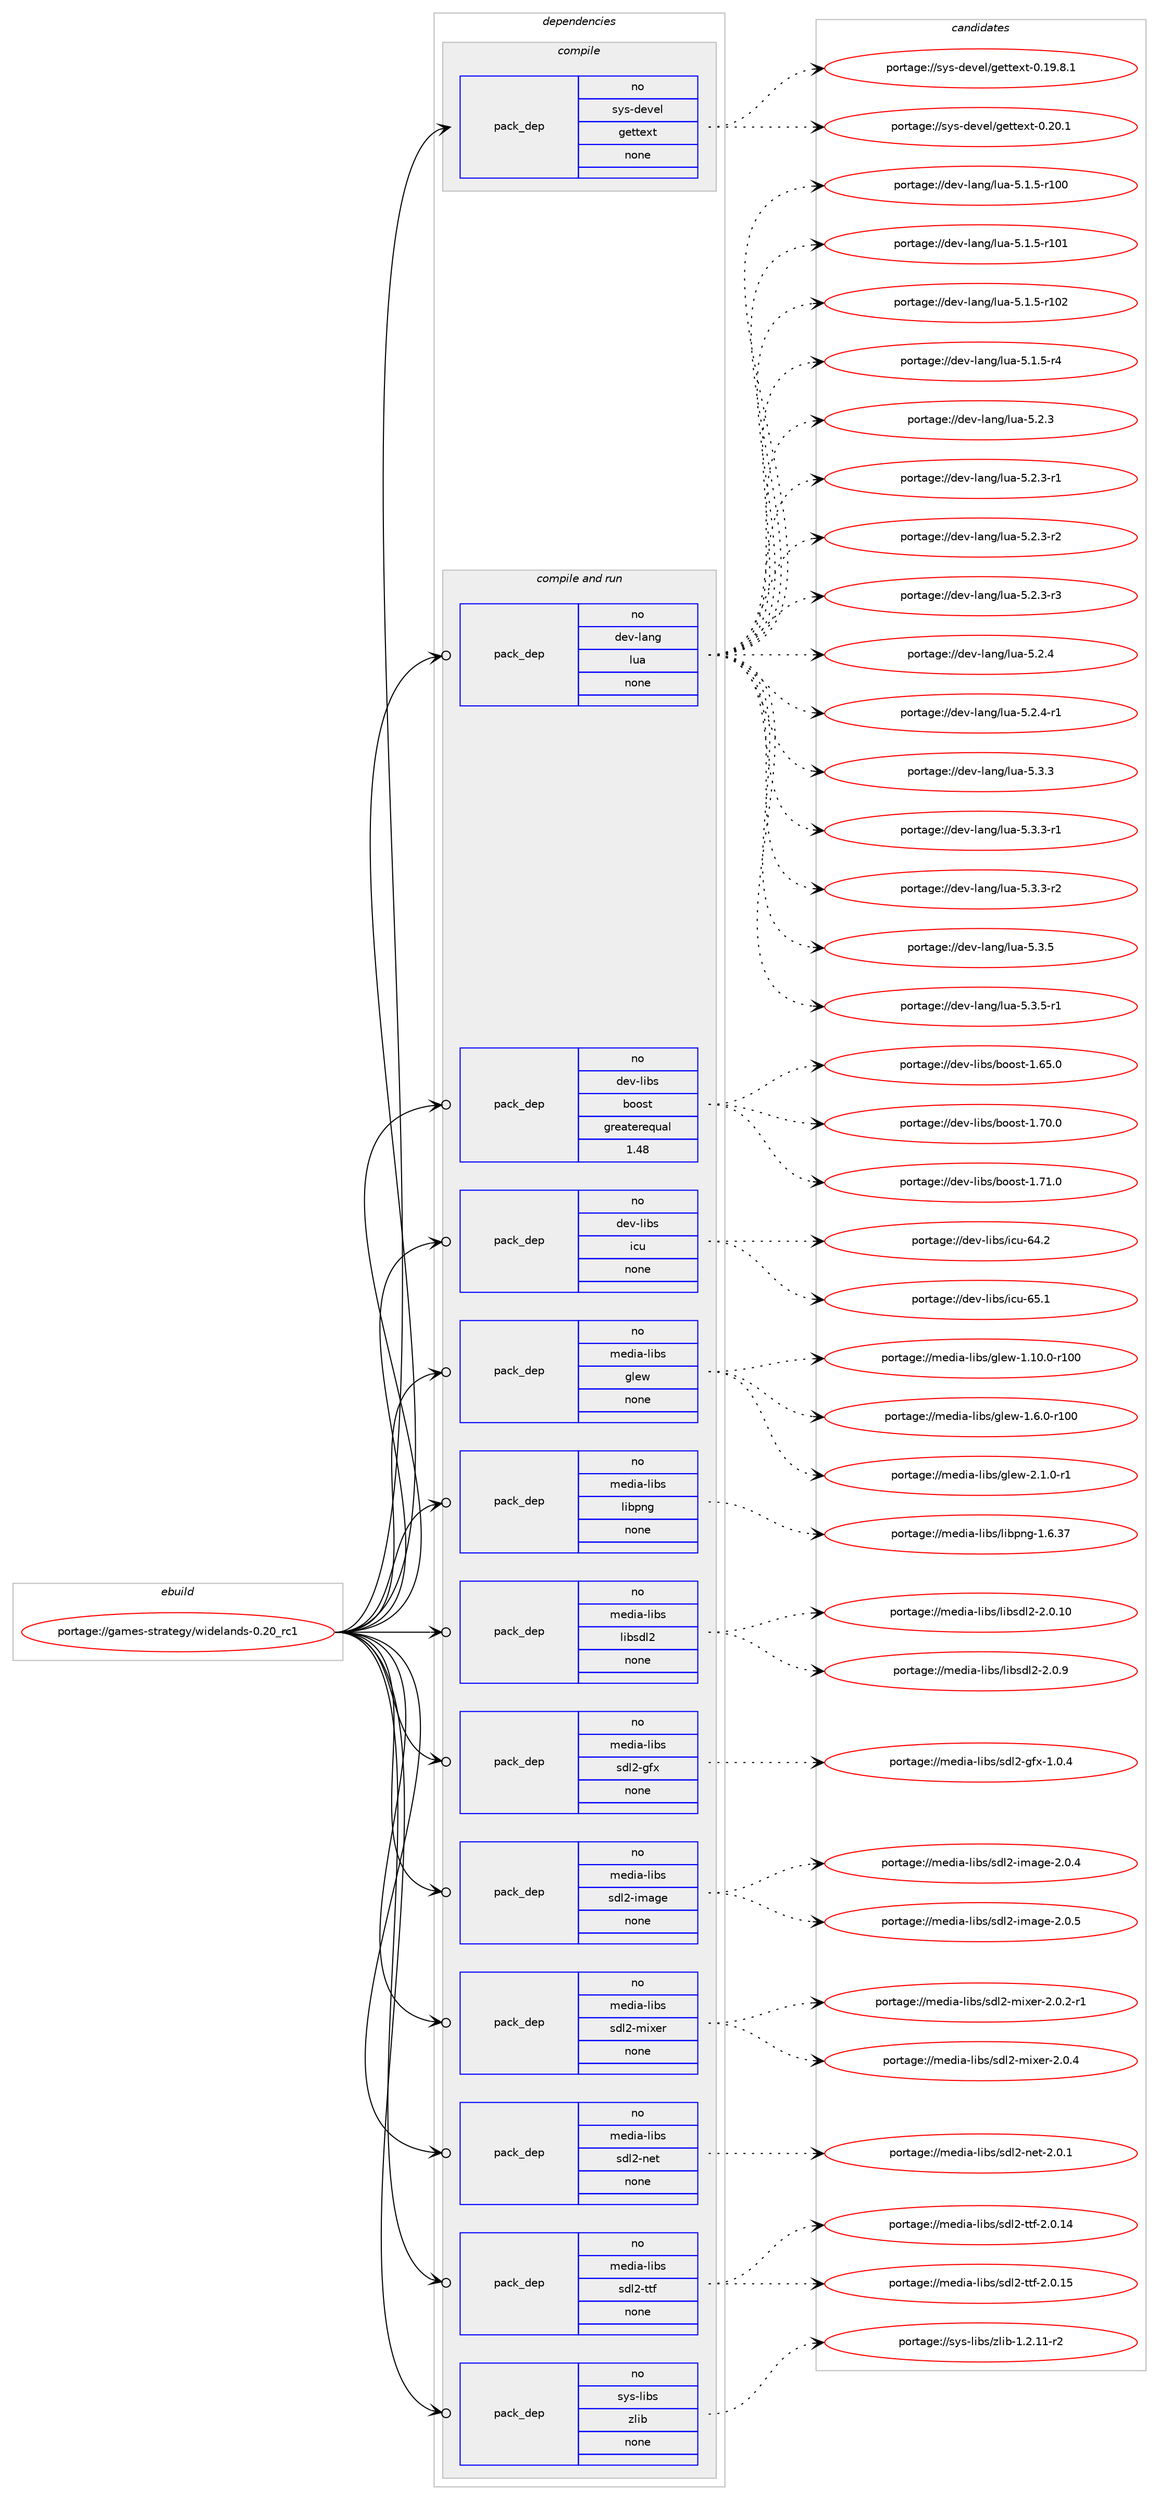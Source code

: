 digraph prolog {

# *************
# Graph options
# *************

newrank=true;
concentrate=true;
compound=true;
graph [rankdir=LR,fontname=Helvetica,fontsize=10,ranksep=1.5];#, ranksep=2.5, nodesep=0.2];
edge  [arrowhead=vee];
node  [fontname=Helvetica,fontsize=10];

# **********
# The ebuild
# **********

subgraph cluster_leftcol {
color=gray;
rank=same;
label=<<i>ebuild</i>>;
id [label="portage://games-strategy/widelands-0.20_rc1", color=red, width=4, href="../games-strategy/widelands-0.20_rc1.svg"];
}

# ****************
# The dependencies
# ****************

subgraph cluster_midcol {
color=gray;
label=<<i>dependencies</i>>;
subgraph cluster_compile {
fillcolor="#eeeeee";
style=filled;
label=<<i>compile</i>>;
subgraph pack199482 {
dependency277392 [label=<<TABLE BORDER="0" CELLBORDER="1" CELLSPACING="0" CELLPADDING="4" WIDTH="220"><TR><TD ROWSPAN="6" CELLPADDING="30">pack_dep</TD></TR><TR><TD WIDTH="110">no</TD></TR><TR><TD>sys-devel</TD></TR><TR><TD>gettext</TD></TR><TR><TD>none</TD></TR><TR><TD></TD></TR></TABLE>>, shape=none, color=blue];
}
id:e -> dependency277392:w [weight=20,style="solid",arrowhead="vee"];
}
subgraph cluster_compileandrun {
fillcolor="#eeeeee";
style=filled;
label=<<i>compile and run</i>>;
subgraph pack199483 {
dependency277393 [label=<<TABLE BORDER="0" CELLBORDER="1" CELLSPACING="0" CELLPADDING="4" WIDTH="220"><TR><TD ROWSPAN="6" CELLPADDING="30">pack_dep</TD></TR><TR><TD WIDTH="110">no</TD></TR><TR><TD>dev-lang</TD></TR><TR><TD>lua</TD></TR><TR><TD>none</TD></TR><TR><TD></TD></TR></TABLE>>, shape=none, color=blue];
}
id:e -> dependency277393:w [weight=20,style="solid",arrowhead="odotvee"];
subgraph pack199484 {
dependency277394 [label=<<TABLE BORDER="0" CELLBORDER="1" CELLSPACING="0" CELLPADDING="4" WIDTH="220"><TR><TD ROWSPAN="6" CELLPADDING="30">pack_dep</TD></TR><TR><TD WIDTH="110">no</TD></TR><TR><TD>dev-libs</TD></TR><TR><TD>boost</TD></TR><TR><TD>greaterequal</TD></TR><TR><TD>1.48</TD></TR></TABLE>>, shape=none, color=blue];
}
id:e -> dependency277394:w [weight=20,style="solid",arrowhead="odotvee"];
subgraph pack199485 {
dependency277395 [label=<<TABLE BORDER="0" CELLBORDER="1" CELLSPACING="0" CELLPADDING="4" WIDTH="220"><TR><TD ROWSPAN="6" CELLPADDING="30">pack_dep</TD></TR><TR><TD WIDTH="110">no</TD></TR><TR><TD>dev-libs</TD></TR><TR><TD>icu</TD></TR><TR><TD>none</TD></TR><TR><TD></TD></TR></TABLE>>, shape=none, color=blue];
}
id:e -> dependency277395:w [weight=20,style="solid",arrowhead="odotvee"];
subgraph pack199486 {
dependency277396 [label=<<TABLE BORDER="0" CELLBORDER="1" CELLSPACING="0" CELLPADDING="4" WIDTH="220"><TR><TD ROWSPAN="6" CELLPADDING="30">pack_dep</TD></TR><TR><TD WIDTH="110">no</TD></TR><TR><TD>media-libs</TD></TR><TR><TD>glew</TD></TR><TR><TD>none</TD></TR><TR><TD></TD></TR></TABLE>>, shape=none, color=blue];
}
id:e -> dependency277396:w [weight=20,style="solid",arrowhead="odotvee"];
subgraph pack199487 {
dependency277397 [label=<<TABLE BORDER="0" CELLBORDER="1" CELLSPACING="0" CELLPADDING="4" WIDTH="220"><TR><TD ROWSPAN="6" CELLPADDING="30">pack_dep</TD></TR><TR><TD WIDTH="110">no</TD></TR><TR><TD>media-libs</TD></TR><TR><TD>libpng</TD></TR><TR><TD>none</TD></TR><TR><TD></TD></TR></TABLE>>, shape=none, color=blue];
}
id:e -> dependency277397:w [weight=20,style="solid",arrowhead="odotvee"];
subgraph pack199488 {
dependency277398 [label=<<TABLE BORDER="0" CELLBORDER="1" CELLSPACING="0" CELLPADDING="4" WIDTH="220"><TR><TD ROWSPAN="6" CELLPADDING="30">pack_dep</TD></TR><TR><TD WIDTH="110">no</TD></TR><TR><TD>media-libs</TD></TR><TR><TD>libsdl2</TD></TR><TR><TD>none</TD></TR><TR><TD></TD></TR></TABLE>>, shape=none, color=blue];
}
id:e -> dependency277398:w [weight=20,style="solid",arrowhead="odotvee"];
subgraph pack199489 {
dependency277399 [label=<<TABLE BORDER="0" CELLBORDER="1" CELLSPACING="0" CELLPADDING="4" WIDTH="220"><TR><TD ROWSPAN="6" CELLPADDING="30">pack_dep</TD></TR><TR><TD WIDTH="110">no</TD></TR><TR><TD>media-libs</TD></TR><TR><TD>sdl2-gfx</TD></TR><TR><TD>none</TD></TR><TR><TD></TD></TR></TABLE>>, shape=none, color=blue];
}
id:e -> dependency277399:w [weight=20,style="solid",arrowhead="odotvee"];
subgraph pack199490 {
dependency277400 [label=<<TABLE BORDER="0" CELLBORDER="1" CELLSPACING="0" CELLPADDING="4" WIDTH="220"><TR><TD ROWSPAN="6" CELLPADDING="30">pack_dep</TD></TR><TR><TD WIDTH="110">no</TD></TR><TR><TD>media-libs</TD></TR><TR><TD>sdl2-image</TD></TR><TR><TD>none</TD></TR><TR><TD></TD></TR></TABLE>>, shape=none, color=blue];
}
id:e -> dependency277400:w [weight=20,style="solid",arrowhead="odotvee"];
subgraph pack199491 {
dependency277401 [label=<<TABLE BORDER="0" CELLBORDER="1" CELLSPACING="0" CELLPADDING="4" WIDTH="220"><TR><TD ROWSPAN="6" CELLPADDING="30">pack_dep</TD></TR><TR><TD WIDTH="110">no</TD></TR><TR><TD>media-libs</TD></TR><TR><TD>sdl2-mixer</TD></TR><TR><TD>none</TD></TR><TR><TD></TD></TR></TABLE>>, shape=none, color=blue];
}
id:e -> dependency277401:w [weight=20,style="solid",arrowhead="odotvee"];
subgraph pack199492 {
dependency277402 [label=<<TABLE BORDER="0" CELLBORDER="1" CELLSPACING="0" CELLPADDING="4" WIDTH="220"><TR><TD ROWSPAN="6" CELLPADDING="30">pack_dep</TD></TR><TR><TD WIDTH="110">no</TD></TR><TR><TD>media-libs</TD></TR><TR><TD>sdl2-net</TD></TR><TR><TD>none</TD></TR><TR><TD></TD></TR></TABLE>>, shape=none, color=blue];
}
id:e -> dependency277402:w [weight=20,style="solid",arrowhead="odotvee"];
subgraph pack199493 {
dependency277403 [label=<<TABLE BORDER="0" CELLBORDER="1" CELLSPACING="0" CELLPADDING="4" WIDTH="220"><TR><TD ROWSPAN="6" CELLPADDING="30">pack_dep</TD></TR><TR><TD WIDTH="110">no</TD></TR><TR><TD>media-libs</TD></TR><TR><TD>sdl2-ttf</TD></TR><TR><TD>none</TD></TR><TR><TD></TD></TR></TABLE>>, shape=none, color=blue];
}
id:e -> dependency277403:w [weight=20,style="solid",arrowhead="odotvee"];
subgraph pack199494 {
dependency277404 [label=<<TABLE BORDER="0" CELLBORDER="1" CELLSPACING="0" CELLPADDING="4" WIDTH="220"><TR><TD ROWSPAN="6" CELLPADDING="30">pack_dep</TD></TR><TR><TD WIDTH="110">no</TD></TR><TR><TD>sys-libs</TD></TR><TR><TD>zlib</TD></TR><TR><TD>none</TD></TR><TR><TD></TD></TR></TABLE>>, shape=none, color=blue];
}
id:e -> dependency277404:w [weight=20,style="solid",arrowhead="odotvee"];
}
subgraph cluster_run {
fillcolor="#eeeeee";
style=filled;
label=<<i>run</i>>;
}
}

# **************
# The candidates
# **************

subgraph cluster_choices {
rank=same;
color=gray;
label=<<i>candidates</i>>;

subgraph choice199482 {
color=black;
nodesep=1;
choiceportage1151211154510010111810110847103101116116101120116454846495746564649 [label="portage://sys-devel/gettext-0.19.8.1", color=red, width=4,href="../sys-devel/gettext-0.19.8.1.svg"];
choiceportage115121115451001011181011084710310111611610112011645484650484649 [label="portage://sys-devel/gettext-0.20.1", color=red, width=4,href="../sys-devel/gettext-0.20.1.svg"];
dependency277392:e -> choiceportage1151211154510010111810110847103101116116101120116454846495746564649:w [style=dotted,weight="100"];
dependency277392:e -> choiceportage115121115451001011181011084710310111611610112011645484650484649:w [style=dotted,weight="100"];
}
subgraph choice199483 {
color=black;
nodesep=1;
choiceportage1001011184510897110103471081179745534649465345114494848 [label="portage://dev-lang/lua-5.1.5-r100", color=red, width=4,href="../dev-lang/lua-5.1.5-r100.svg"];
choiceportage1001011184510897110103471081179745534649465345114494849 [label="portage://dev-lang/lua-5.1.5-r101", color=red, width=4,href="../dev-lang/lua-5.1.5-r101.svg"];
choiceportage1001011184510897110103471081179745534649465345114494850 [label="portage://dev-lang/lua-5.1.5-r102", color=red, width=4,href="../dev-lang/lua-5.1.5-r102.svg"];
choiceportage100101118451089711010347108117974553464946534511452 [label="portage://dev-lang/lua-5.1.5-r4", color=red, width=4,href="../dev-lang/lua-5.1.5-r4.svg"];
choiceportage10010111845108971101034710811797455346504651 [label="portage://dev-lang/lua-5.2.3", color=red, width=4,href="../dev-lang/lua-5.2.3.svg"];
choiceportage100101118451089711010347108117974553465046514511449 [label="portage://dev-lang/lua-5.2.3-r1", color=red, width=4,href="../dev-lang/lua-5.2.3-r1.svg"];
choiceportage100101118451089711010347108117974553465046514511450 [label="portage://dev-lang/lua-5.2.3-r2", color=red, width=4,href="../dev-lang/lua-5.2.3-r2.svg"];
choiceportage100101118451089711010347108117974553465046514511451 [label="portage://dev-lang/lua-5.2.3-r3", color=red, width=4,href="../dev-lang/lua-5.2.3-r3.svg"];
choiceportage10010111845108971101034710811797455346504652 [label="portage://dev-lang/lua-5.2.4", color=red, width=4,href="../dev-lang/lua-5.2.4.svg"];
choiceportage100101118451089711010347108117974553465046524511449 [label="portage://dev-lang/lua-5.2.4-r1", color=red, width=4,href="../dev-lang/lua-5.2.4-r1.svg"];
choiceportage10010111845108971101034710811797455346514651 [label="portage://dev-lang/lua-5.3.3", color=red, width=4,href="../dev-lang/lua-5.3.3.svg"];
choiceportage100101118451089711010347108117974553465146514511449 [label="portage://dev-lang/lua-5.3.3-r1", color=red, width=4,href="../dev-lang/lua-5.3.3-r1.svg"];
choiceportage100101118451089711010347108117974553465146514511450 [label="portage://dev-lang/lua-5.3.3-r2", color=red, width=4,href="../dev-lang/lua-5.3.3-r2.svg"];
choiceportage10010111845108971101034710811797455346514653 [label="portage://dev-lang/lua-5.3.5", color=red, width=4,href="../dev-lang/lua-5.3.5.svg"];
choiceportage100101118451089711010347108117974553465146534511449 [label="portage://dev-lang/lua-5.3.5-r1", color=red, width=4,href="../dev-lang/lua-5.3.5-r1.svg"];
dependency277393:e -> choiceportage1001011184510897110103471081179745534649465345114494848:w [style=dotted,weight="100"];
dependency277393:e -> choiceportage1001011184510897110103471081179745534649465345114494849:w [style=dotted,weight="100"];
dependency277393:e -> choiceportage1001011184510897110103471081179745534649465345114494850:w [style=dotted,weight="100"];
dependency277393:e -> choiceportage100101118451089711010347108117974553464946534511452:w [style=dotted,weight="100"];
dependency277393:e -> choiceportage10010111845108971101034710811797455346504651:w [style=dotted,weight="100"];
dependency277393:e -> choiceportage100101118451089711010347108117974553465046514511449:w [style=dotted,weight="100"];
dependency277393:e -> choiceportage100101118451089711010347108117974553465046514511450:w [style=dotted,weight="100"];
dependency277393:e -> choiceportage100101118451089711010347108117974553465046514511451:w [style=dotted,weight="100"];
dependency277393:e -> choiceportage10010111845108971101034710811797455346504652:w [style=dotted,weight="100"];
dependency277393:e -> choiceportage100101118451089711010347108117974553465046524511449:w [style=dotted,weight="100"];
dependency277393:e -> choiceportage10010111845108971101034710811797455346514651:w [style=dotted,weight="100"];
dependency277393:e -> choiceportage100101118451089711010347108117974553465146514511449:w [style=dotted,weight="100"];
dependency277393:e -> choiceportage100101118451089711010347108117974553465146514511450:w [style=dotted,weight="100"];
dependency277393:e -> choiceportage10010111845108971101034710811797455346514653:w [style=dotted,weight="100"];
dependency277393:e -> choiceportage100101118451089711010347108117974553465146534511449:w [style=dotted,weight="100"];
}
subgraph choice199484 {
color=black;
nodesep=1;
choiceportage1001011184510810598115479811111111511645494654534648 [label="portage://dev-libs/boost-1.65.0", color=red, width=4,href="../dev-libs/boost-1.65.0.svg"];
choiceportage1001011184510810598115479811111111511645494655484648 [label="portage://dev-libs/boost-1.70.0", color=red, width=4,href="../dev-libs/boost-1.70.0.svg"];
choiceportage1001011184510810598115479811111111511645494655494648 [label="portage://dev-libs/boost-1.71.0", color=red, width=4,href="../dev-libs/boost-1.71.0.svg"];
dependency277394:e -> choiceportage1001011184510810598115479811111111511645494654534648:w [style=dotted,weight="100"];
dependency277394:e -> choiceportage1001011184510810598115479811111111511645494655484648:w [style=dotted,weight="100"];
dependency277394:e -> choiceportage1001011184510810598115479811111111511645494655494648:w [style=dotted,weight="100"];
}
subgraph choice199485 {
color=black;
nodesep=1;
choiceportage100101118451081059811547105991174554524650 [label="portage://dev-libs/icu-64.2", color=red, width=4,href="../dev-libs/icu-64.2.svg"];
choiceportage100101118451081059811547105991174554534649 [label="portage://dev-libs/icu-65.1", color=red, width=4,href="../dev-libs/icu-65.1.svg"];
dependency277395:e -> choiceportage100101118451081059811547105991174554524650:w [style=dotted,weight="100"];
dependency277395:e -> choiceportage100101118451081059811547105991174554534649:w [style=dotted,weight="100"];
}
subgraph choice199486 {
color=black;
nodesep=1;
choiceportage109101100105974510810598115471031081011194549464948464845114494848 [label="portage://media-libs/glew-1.10.0-r100", color=red, width=4,href="../media-libs/glew-1.10.0-r100.svg"];
choiceportage1091011001059745108105981154710310810111945494654464845114494848 [label="portage://media-libs/glew-1.6.0-r100", color=red, width=4,href="../media-libs/glew-1.6.0-r100.svg"];
choiceportage109101100105974510810598115471031081011194550464946484511449 [label="portage://media-libs/glew-2.1.0-r1", color=red, width=4,href="../media-libs/glew-2.1.0-r1.svg"];
dependency277396:e -> choiceportage109101100105974510810598115471031081011194549464948464845114494848:w [style=dotted,weight="100"];
dependency277396:e -> choiceportage1091011001059745108105981154710310810111945494654464845114494848:w [style=dotted,weight="100"];
dependency277396:e -> choiceportage109101100105974510810598115471031081011194550464946484511449:w [style=dotted,weight="100"];
}
subgraph choice199487 {
color=black;
nodesep=1;
choiceportage109101100105974510810598115471081059811211010345494654465155 [label="portage://media-libs/libpng-1.6.37", color=red, width=4,href="../media-libs/libpng-1.6.37.svg"];
dependency277397:e -> choiceportage109101100105974510810598115471081059811211010345494654465155:w [style=dotted,weight="100"];
}
subgraph choice199488 {
color=black;
nodesep=1;
choiceportage10910110010597451081059811547108105981151001085045504648464948 [label="portage://media-libs/libsdl2-2.0.10", color=red, width=4,href="../media-libs/libsdl2-2.0.10.svg"];
choiceportage109101100105974510810598115471081059811510010850455046484657 [label="portage://media-libs/libsdl2-2.0.9", color=red, width=4,href="../media-libs/libsdl2-2.0.9.svg"];
dependency277398:e -> choiceportage10910110010597451081059811547108105981151001085045504648464948:w [style=dotted,weight="100"];
dependency277398:e -> choiceportage109101100105974510810598115471081059811510010850455046484657:w [style=dotted,weight="100"];
}
subgraph choice199489 {
color=black;
nodesep=1;
choiceportage109101100105974510810598115471151001085045103102120454946484652 [label="portage://media-libs/sdl2-gfx-1.0.4", color=red, width=4,href="../media-libs/sdl2-gfx-1.0.4.svg"];
dependency277399:e -> choiceportage109101100105974510810598115471151001085045103102120454946484652:w [style=dotted,weight="100"];
}
subgraph choice199490 {
color=black;
nodesep=1;
choiceportage10910110010597451081059811547115100108504510510997103101455046484652 [label="portage://media-libs/sdl2-image-2.0.4", color=red, width=4,href="../media-libs/sdl2-image-2.0.4.svg"];
choiceportage10910110010597451081059811547115100108504510510997103101455046484653 [label="portage://media-libs/sdl2-image-2.0.5", color=red, width=4,href="../media-libs/sdl2-image-2.0.5.svg"];
dependency277400:e -> choiceportage10910110010597451081059811547115100108504510510997103101455046484652:w [style=dotted,weight="100"];
dependency277400:e -> choiceportage10910110010597451081059811547115100108504510510997103101455046484653:w [style=dotted,weight="100"];
}
subgraph choice199491 {
color=black;
nodesep=1;
choiceportage1091011001059745108105981154711510010850451091051201011144550464846504511449 [label="portage://media-libs/sdl2-mixer-2.0.2-r1", color=red, width=4,href="../media-libs/sdl2-mixer-2.0.2-r1.svg"];
choiceportage109101100105974510810598115471151001085045109105120101114455046484652 [label="portage://media-libs/sdl2-mixer-2.0.4", color=red, width=4,href="../media-libs/sdl2-mixer-2.0.4.svg"];
dependency277401:e -> choiceportage1091011001059745108105981154711510010850451091051201011144550464846504511449:w [style=dotted,weight="100"];
dependency277401:e -> choiceportage109101100105974510810598115471151001085045109105120101114455046484652:w [style=dotted,weight="100"];
}
subgraph choice199492 {
color=black;
nodesep=1;
choiceportage109101100105974510810598115471151001085045110101116455046484649 [label="portage://media-libs/sdl2-net-2.0.1", color=red, width=4,href="../media-libs/sdl2-net-2.0.1.svg"];
dependency277402:e -> choiceportage109101100105974510810598115471151001085045110101116455046484649:w [style=dotted,weight="100"];
}
subgraph choice199493 {
color=black;
nodesep=1;
choiceportage10910110010597451081059811547115100108504511611610245504648464952 [label="portage://media-libs/sdl2-ttf-2.0.14", color=red, width=4,href="../media-libs/sdl2-ttf-2.0.14.svg"];
choiceportage10910110010597451081059811547115100108504511611610245504648464953 [label="portage://media-libs/sdl2-ttf-2.0.15", color=red, width=4,href="../media-libs/sdl2-ttf-2.0.15.svg"];
dependency277403:e -> choiceportage10910110010597451081059811547115100108504511611610245504648464952:w [style=dotted,weight="100"];
dependency277403:e -> choiceportage10910110010597451081059811547115100108504511611610245504648464953:w [style=dotted,weight="100"];
}
subgraph choice199494 {
color=black;
nodesep=1;
choiceportage11512111545108105981154712210810598454946504649494511450 [label="portage://sys-libs/zlib-1.2.11-r2", color=red, width=4,href="../sys-libs/zlib-1.2.11-r2.svg"];
dependency277404:e -> choiceportage11512111545108105981154712210810598454946504649494511450:w [style=dotted,weight="100"];
}
}

}
